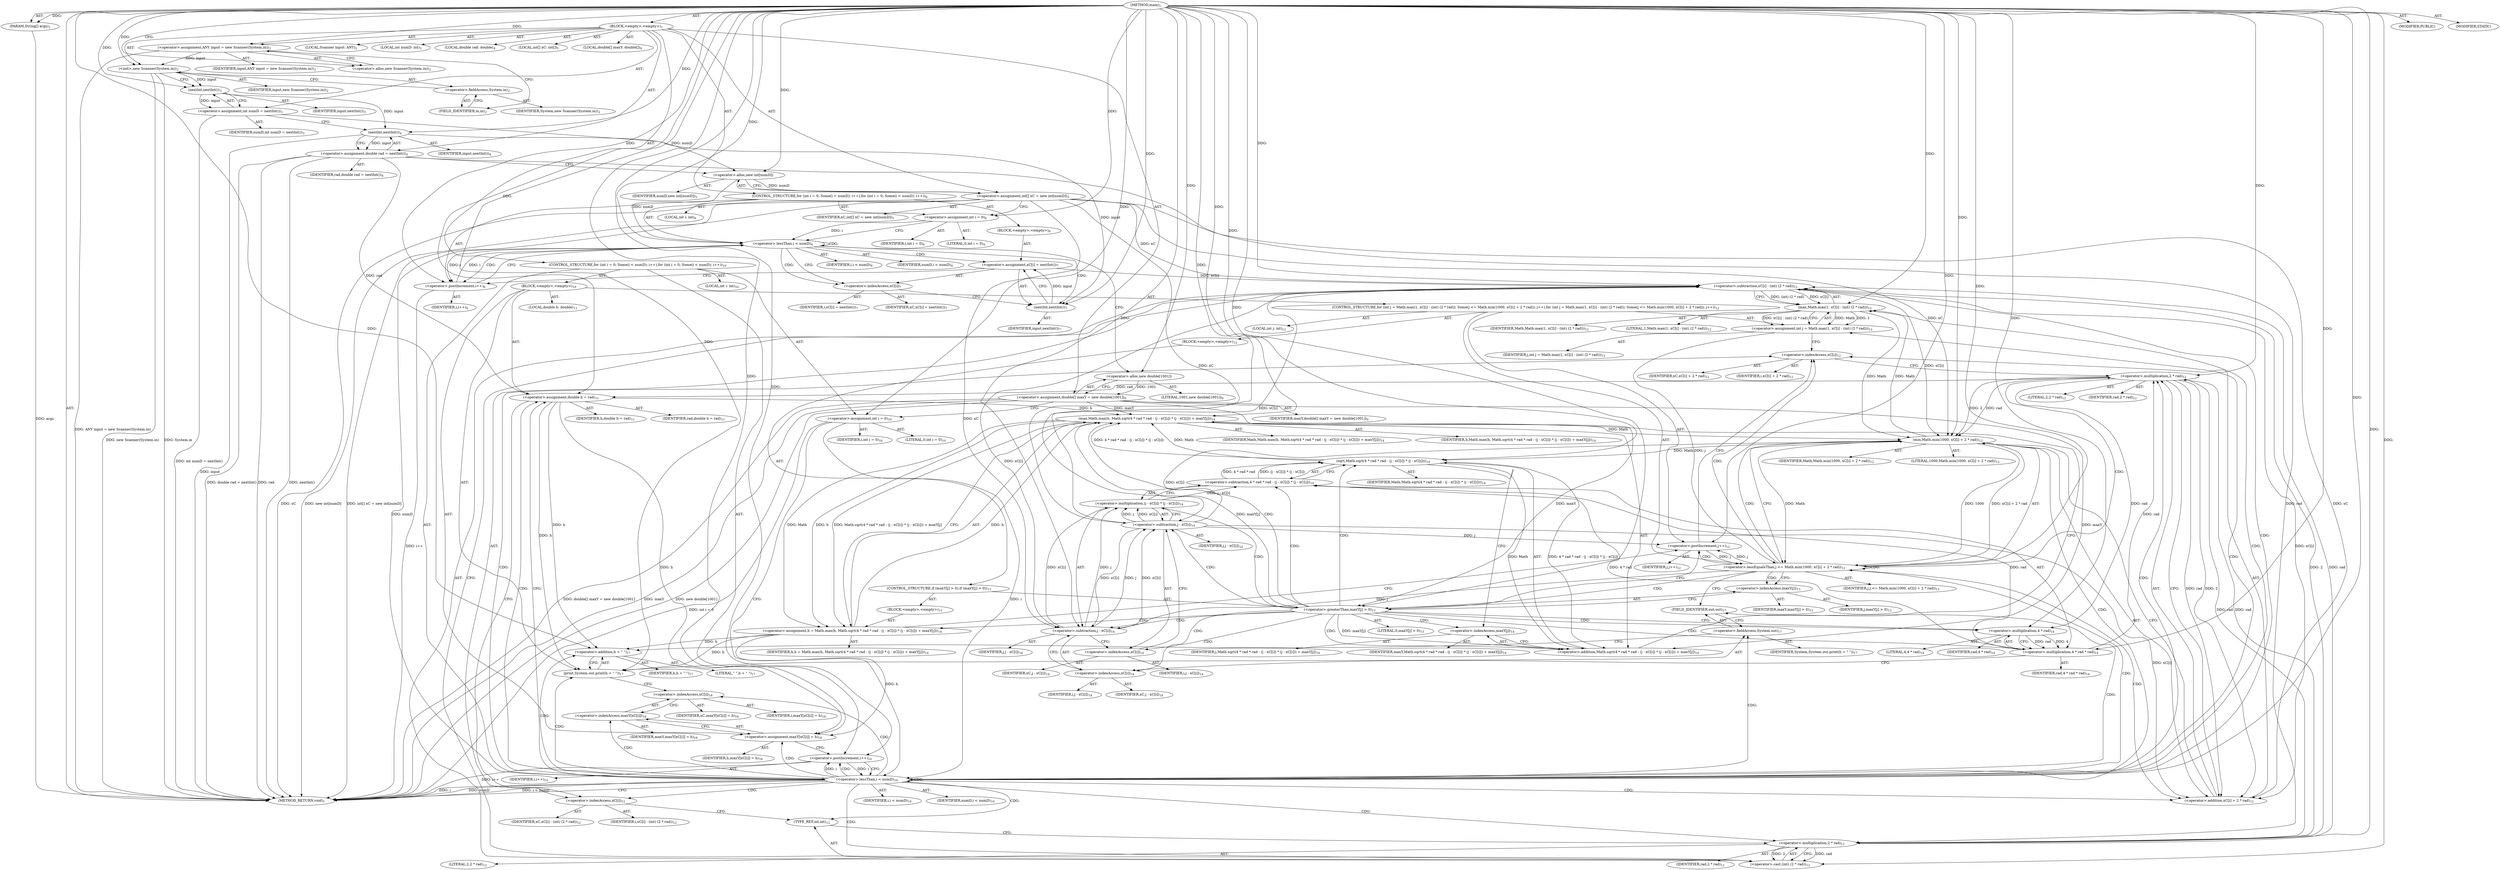 digraph "main" {  
"19" [label = <(METHOD,main)<SUB>1</SUB>> ]
"20" [label = <(PARAM,String[] args)<SUB>1</SUB>> ]
"21" [label = <(BLOCK,&lt;empty&gt;,&lt;empty&gt;)<SUB>1</SUB>> ]
"4" [label = <(LOCAL,Scanner input: ANY)<SUB>2</SUB>> ]
"22" [label = <(&lt;operator&gt;.assignment,ANY input = new Scanner(System.in))<SUB>2</SUB>> ]
"23" [label = <(IDENTIFIER,input,ANY input = new Scanner(System.in))<SUB>2</SUB>> ]
"24" [label = <(&lt;operator&gt;.alloc,new Scanner(System.in))<SUB>2</SUB>> ]
"25" [label = <(&lt;init&gt;,new Scanner(System.in))<SUB>2</SUB>> ]
"3" [label = <(IDENTIFIER,input,new Scanner(System.in))<SUB>2</SUB>> ]
"26" [label = <(&lt;operator&gt;.fieldAccess,System.in)<SUB>2</SUB>> ]
"27" [label = <(IDENTIFIER,System,new Scanner(System.in))<SUB>2</SUB>> ]
"28" [label = <(FIELD_IDENTIFIER,in,in)<SUB>2</SUB>> ]
"29" [label = <(LOCAL,int numD: int)<SUB>3</SUB>> ]
"30" [label = <(&lt;operator&gt;.assignment,int numD = nextInt())<SUB>3</SUB>> ]
"31" [label = <(IDENTIFIER,numD,int numD = nextInt())<SUB>3</SUB>> ]
"32" [label = <(nextInt,nextInt())<SUB>3</SUB>> ]
"33" [label = <(IDENTIFIER,input,nextInt())<SUB>3</SUB>> ]
"34" [label = <(LOCAL,double rad: double)<SUB>4</SUB>> ]
"35" [label = <(&lt;operator&gt;.assignment,double rad = nextInt())<SUB>4</SUB>> ]
"36" [label = <(IDENTIFIER,rad,double rad = nextInt())<SUB>4</SUB>> ]
"37" [label = <(nextInt,nextInt())<SUB>4</SUB>> ]
"38" [label = <(IDENTIFIER,input,nextInt())<SUB>4</SUB>> ]
"39" [label = <(LOCAL,int[] xC: int[])<SUB>5</SUB>> ]
"40" [label = <(&lt;operator&gt;.assignment,int[] xC = new int[numD])<SUB>5</SUB>> ]
"41" [label = <(IDENTIFIER,xC,int[] xC = new int[numD])<SUB>5</SUB>> ]
"42" [label = <(&lt;operator&gt;.alloc,new int[numD])> ]
"43" [label = <(IDENTIFIER,numD,new int[numD])<SUB>5</SUB>> ]
"44" [label = <(CONTROL_STRUCTURE,for (int i = 0; Some(i &lt; numD); i++),for (int i = 0; Some(i &lt; numD); i++))<SUB>6</SUB>> ]
"45" [label = <(LOCAL,int i: int)<SUB>6</SUB>> ]
"46" [label = <(&lt;operator&gt;.assignment,int i = 0)<SUB>6</SUB>> ]
"47" [label = <(IDENTIFIER,i,int i = 0)<SUB>6</SUB>> ]
"48" [label = <(LITERAL,0,int i = 0)<SUB>6</SUB>> ]
"49" [label = <(&lt;operator&gt;.lessThan,i &lt; numD)<SUB>6</SUB>> ]
"50" [label = <(IDENTIFIER,i,i &lt; numD)<SUB>6</SUB>> ]
"51" [label = <(IDENTIFIER,numD,i &lt; numD)<SUB>6</SUB>> ]
"52" [label = <(&lt;operator&gt;.postIncrement,i++)<SUB>6</SUB>> ]
"53" [label = <(IDENTIFIER,i,i++)<SUB>6</SUB>> ]
"54" [label = <(BLOCK,&lt;empty&gt;,&lt;empty&gt;)<SUB>6</SUB>> ]
"55" [label = <(&lt;operator&gt;.assignment,xC[i] = nextInt())<SUB>7</SUB>> ]
"56" [label = <(&lt;operator&gt;.indexAccess,xC[i])<SUB>7</SUB>> ]
"57" [label = <(IDENTIFIER,xC,xC[i] = nextInt())<SUB>7</SUB>> ]
"58" [label = <(IDENTIFIER,i,xC[i] = nextInt())<SUB>7</SUB>> ]
"59" [label = <(nextInt,nextInt())<SUB>7</SUB>> ]
"60" [label = <(IDENTIFIER,input,nextInt())<SUB>7</SUB>> ]
"61" [label = <(LOCAL,double[] maxY: double[])<SUB>9</SUB>> ]
"62" [label = <(&lt;operator&gt;.assignment,double[] maxY = new double[1001])<SUB>9</SUB>> ]
"63" [label = <(IDENTIFIER,maxY,double[] maxY = new double[1001])<SUB>9</SUB>> ]
"64" [label = <(&lt;operator&gt;.alloc,new double[1001])> ]
"65" [label = <(LITERAL,1001,new double[1001])<SUB>9</SUB>> ]
"66" [label = <(CONTROL_STRUCTURE,for (int i = 0; Some(i &lt; numD); i++),for (int i = 0; Some(i &lt; numD); i++))<SUB>10</SUB>> ]
"67" [label = <(LOCAL,int i: int)<SUB>10</SUB>> ]
"68" [label = <(&lt;operator&gt;.assignment,int i = 0)<SUB>10</SUB>> ]
"69" [label = <(IDENTIFIER,i,int i = 0)<SUB>10</SUB>> ]
"70" [label = <(LITERAL,0,int i = 0)<SUB>10</SUB>> ]
"71" [label = <(&lt;operator&gt;.lessThan,i &lt; numD)<SUB>10</SUB>> ]
"72" [label = <(IDENTIFIER,i,i &lt; numD)<SUB>10</SUB>> ]
"73" [label = <(IDENTIFIER,numD,i &lt; numD)<SUB>10</SUB>> ]
"74" [label = <(&lt;operator&gt;.postIncrement,i++)<SUB>10</SUB>> ]
"75" [label = <(IDENTIFIER,i,i++)<SUB>10</SUB>> ]
"76" [label = <(BLOCK,&lt;empty&gt;,&lt;empty&gt;)<SUB>10</SUB>> ]
"77" [label = <(LOCAL,double h: double)<SUB>11</SUB>> ]
"78" [label = <(&lt;operator&gt;.assignment,double h = rad)<SUB>11</SUB>> ]
"79" [label = <(IDENTIFIER,h,double h = rad)<SUB>11</SUB>> ]
"80" [label = <(IDENTIFIER,rad,double h = rad)<SUB>11</SUB>> ]
"81" [label = <(CONTROL_STRUCTURE,for (int j = Math.max(1, xC[i] - (int) (2 * rad)); Some(j &lt;= Math.min(1000, xC[i] + 2 * rad)); j++),for (int j = Math.max(1, xC[i] - (int) (2 * rad)); Some(j &lt;= Math.min(1000, xC[i] + 2 * rad)); j++))<SUB>12</SUB>> ]
"82" [label = <(LOCAL,int j: int)<SUB>12</SUB>> ]
"83" [label = <(&lt;operator&gt;.assignment,int j = Math.max(1, xC[i] - (int) (2 * rad)))<SUB>12</SUB>> ]
"84" [label = <(IDENTIFIER,j,int j = Math.max(1, xC[i] - (int) (2 * rad)))<SUB>12</SUB>> ]
"85" [label = <(max,Math.max(1, xC[i] - (int) (2 * rad)))<SUB>12</SUB>> ]
"86" [label = <(IDENTIFIER,Math,Math.max(1, xC[i] - (int) (2 * rad)))<SUB>12</SUB>> ]
"87" [label = <(LITERAL,1,Math.max(1, xC[i] - (int) (2 * rad)))<SUB>12</SUB>> ]
"88" [label = <(&lt;operator&gt;.subtraction,xC[i] - (int) (2 * rad))<SUB>12</SUB>> ]
"89" [label = <(&lt;operator&gt;.indexAccess,xC[i])<SUB>12</SUB>> ]
"90" [label = <(IDENTIFIER,xC,xC[i] - (int) (2 * rad))<SUB>12</SUB>> ]
"91" [label = <(IDENTIFIER,i,xC[i] - (int) (2 * rad))<SUB>12</SUB>> ]
"92" [label = <(&lt;operator&gt;.cast,(int) (2 * rad))<SUB>12</SUB>> ]
"93" [label = <(TYPE_REF,int,int)<SUB>12</SUB>> ]
"94" [label = <(&lt;operator&gt;.multiplication,2 * rad)<SUB>12</SUB>> ]
"95" [label = <(LITERAL,2,2 * rad)<SUB>12</SUB>> ]
"96" [label = <(IDENTIFIER,rad,2 * rad)<SUB>12</SUB>> ]
"97" [label = <(&lt;operator&gt;.lessEqualsThan,j &lt;= Math.min(1000, xC[i] + 2 * rad))<SUB>12</SUB>> ]
"98" [label = <(IDENTIFIER,j,j &lt;= Math.min(1000, xC[i] + 2 * rad))<SUB>12</SUB>> ]
"99" [label = <(min,Math.min(1000, xC[i] + 2 * rad))<SUB>12</SUB>> ]
"100" [label = <(IDENTIFIER,Math,Math.min(1000, xC[i] + 2 * rad))<SUB>12</SUB>> ]
"101" [label = <(LITERAL,1000,Math.min(1000, xC[i] + 2 * rad))<SUB>12</SUB>> ]
"102" [label = <(&lt;operator&gt;.addition,xC[i] + 2 * rad)<SUB>12</SUB>> ]
"103" [label = <(&lt;operator&gt;.indexAccess,xC[i])<SUB>12</SUB>> ]
"104" [label = <(IDENTIFIER,xC,xC[i] + 2 * rad)<SUB>12</SUB>> ]
"105" [label = <(IDENTIFIER,i,xC[i] + 2 * rad)<SUB>12</SUB>> ]
"106" [label = <(&lt;operator&gt;.multiplication,2 * rad)<SUB>12</SUB>> ]
"107" [label = <(LITERAL,2,2 * rad)<SUB>12</SUB>> ]
"108" [label = <(IDENTIFIER,rad,2 * rad)<SUB>12</SUB>> ]
"109" [label = <(&lt;operator&gt;.postIncrement,j++)<SUB>12</SUB>> ]
"110" [label = <(IDENTIFIER,j,j++)<SUB>12</SUB>> ]
"111" [label = <(BLOCK,&lt;empty&gt;,&lt;empty&gt;)<SUB>12</SUB>> ]
"112" [label = <(CONTROL_STRUCTURE,if (maxY[j] &gt; 0),if (maxY[j] &gt; 0))<SUB>13</SUB>> ]
"113" [label = <(&lt;operator&gt;.greaterThan,maxY[j] &gt; 0)<SUB>13</SUB>> ]
"114" [label = <(&lt;operator&gt;.indexAccess,maxY[j])<SUB>13</SUB>> ]
"115" [label = <(IDENTIFIER,maxY,maxY[j] &gt; 0)<SUB>13</SUB>> ]
"116" [label = <(IDENTIFIER,j,maxY[j] &gt; 0)<SUB>13</SUB>> ]
"117" [label = <(LITERAL,0,maxY[j] &gt; 0)<SUB>13</SUB>> ]
"118" [label = <(BLOCK,&lt;empty&gt;,&lt;empty&gt;)<SUB>13</SUB>> ]
"119" [label = <(&lt;operator&gt;.assignment,h = Math.max(h, Math.sqrt(4 * rad * rad - (j - xC[i]) * (j - xC[i])) + maxY[j]))<SUB>14</SUB>> ]
"120" [label = <(IDENTIFIER,h,h = Math.max(h, Math.sqrt(4 * rad * rad - (j - xC[i]) * (j - xC[i])) + maxY[j]))<SUB>14</SUB>> ]
"121" [label = <(max,Math.max(h, Math.sqrt(4 * rad * rad - (j - xC[i]) * (j - xC[i])) + maxY[j]))<SUB>14</SUB>> ]
"122" [label = <(IDENTIFIER,Math,Math.max(h, Math.sqrt(4 * rad * rad - (j - xC[i]) * (j - xC[i])) + maxY[j]))<SUB>14</SUB>> ]
"123" [label = <(IDENTIFIER,h,Math.max(h, Math.sqrt(4 * rad * rad - (j - xC[i]) * (j - xC[i])) + maxY[j]))<SUB>14</SUB>> ]
"124" [label = <(&lt;operator&gt;.addition,Math.sqrt(4 * rad * rad - (j - xC[i]) * (j - xC[i])) + maxY[j])<SUB>14</SUB>> ]
"125" [label = <(sqrt,Math.sqrt(4 * rad * rad - (j - xC[i]) * (j - xC[i])))<SUB>14</SUB>> ]
"126" [label = <(IDENTIFIER,Math,Math.sqrt(4 * rad * rad - (j - xC[i]) * (j - xC[i])))<SUB>14</SUB>> ]
"127" [label = <(&lt;operator&gt;.subtraction,4 * rad * rad - (j - xC[i]) * (j - xC[i]))<SUB>14</SUB>> ]
"128" [label = <(&lt;operator&gt;.multiplication,4 * rad * rad)<SUB>14</SUB>> ]
"129" [label = <(&lt;operator&gt;.multiplication,4 * rad)<SUB>14</SUB>> ]
"130" [label = <(LITERAL,4,4 * rad)<SUB>14</SUB>> ]
"131" [label = <(IDENTIFIER,rad,4 * rad)<SUB>14</SUB>> ]
"132" [label = <(IDENTIFIER,rad,4 * rad * rad)<SUB>14</SUB>> ]
"133" [label = <(&lt;operator&gt;.multiplication,(j - xC[i]) * (j - xC[i]))<SUB>14</SUB>> ]
"134" [label = <(&lt;operator&gt;.subtraction,j - xC[i])<SUB>14</SUB>> ]
"135" [label = <(IDENTIFIER,j,j - xC[i])<SUB>14</SUB>> ]
"136" [label = <(&lt;operator&gt;.indexAccess,xC[i])<SUB>14</SUB>> ]
"137" [label = <(IDENTIFIER,xC,j - xC[i])<SUB>14</SUB>> ]
"138" [label = <(IDENTIFIER,i,j - xC[i])<SUB>14</SUB>> ]
"139" [label = <(&lt;operator&gt;.subtraction,j - xC[i])<SUB>14</SUB>> ]
"140" [label = <(IDENTIFIER,j,j - xC[i])<SUB>14</SUB>> ]
"141" [label = <(&lt;operator&gt;.indexAccess,xC[i])<SUB>14</SUB>> ]
"142" [label = <(IDENTIFIER,xC,j - xC[i])<SUB>14</SUB>> ]
"143" [label = <(IDENTIFIER,i,j - xC[i])<SUB>14</SUB>> ]
"144" [label = <(&lt;operator&gt;.indexAccess,maxY[j])<SUB>14</SUB>> ]
"145" [label = <(IDENTIFIER,maxY,Math.sqrt(4 * rad * rad - (j - xC[i]) * (j - xC[i])) + maxY[j])<SUB>14</SUB>> ]
"146" [label = <(IDENTIFIER,j,Math.sqrt(4 * rad * rad - (j - xC[i]) * (j - xC[i])) + maxY[j])<SUB>14</SUB>> ]
"147" [label = <(print,System.out.print(h + &quot; &quot;))<SUB>17</SUB>> ]
"148" [label = <(&lt;operator&gt;.fieldAccess,System.out)<SUB>17</SUB>> ]
"149" [label = <(IDENTIFIER,System,System.out.print(h + &quot; &quot;))<SUB>17</SUB>> ]
"150" [label = <(FIELD_IDENTIFIER,out,out)<SUB>17</SUB>> ]
"151" [label = <(&lt;operator&gt;.addition,h + &quot; &quot;)<SUB>17</SUB>> ]
"152" [label = <(IDENTIFIER,h,h + &quot; &quot;)<SUB>17</SUB>> ]
"153" [label = <(LITERAL,&quot; &quot;,h + &quot; &quot;)<SUB>17</SUB>> ]
"154" [label = <(&lt;operator&gt;.assignment,maxY[xC[i]] = h)<SUB>18</SUB>> ]
"155" [label = <(&lt;operator&gt;.indexAccess,maxY[xC[i]])<SUB>18</SUB>> ]
"156" [label = <(IDENTIFIER,maxY,maxY[xC[i]] = h)<SUB>18</SUB>> ]
"157" [label = <(&lt;operator&gt;.indexAccess,xC[i])<SUB>18</SUB>> ]
"158" [label = <(IDENTIFIER,xC,maxY[xC[i]] = h)<SUB>18</SUB>> ]
"159" [label = <(IDENTIFIER,i,maxY[xC[i]] = h)<SUB>18</SUB>> ]
"160" [label = <(IDENTIFIER,h,maxY[xC[i]] = h)<SUB>18</SUB>> ]
"161" [label = <(MODIFIER,PUBLIC)> ]
"162" [label = <(MODIFIER,STATIC)> ]
"163" [label = <(METHOD_RETURN,void)<SUB>1</SUB>> ]
  "19" -> "20"  [ label = "AST: "] 
  "19" -> "21"  [ label = "AST: "] 
  "19" -> "161"  [ label = "AST: "] 
  "19" -> "162"  [ label = "AST: "] 
  "19" -> "163"  [ label = "AST: "] 
  "21" -> "4"  [ label = "AST: "] 
  "21" -> "22"  [ label = "AST: "] 
  "21" -> "25"  [ label = "AST: "] 
  "21" -> "29"  [ label = "AST: "] 
  "21" -> "30"  [ label = "AST: "] 
  "21" -> "34"  [ label = "AST: "] 
  "21" -> "35"  [ label = "AST: "] 
  "21" -> "39"  [ label = "AST: "] 
  "21" -> "40"  [ label = "AST: "] 
  "21" -> "44"  [ label = "AST: "] 
  "21" -> "61"  [ label = "AST: "] 
  "21" -> "62"  [ label = "AST: "] 
  "21" -> "66"  [ label = "AST: "] 
  "22" -> "23"  [ label = "AST: "] 
  "22" -> "24"  [ label = "AST: "] 
  "25" -> "3"  [ label = "AST: "] 
  "25" -> "26"  [ label = "AST: "] 
  "26" -> "27"  [ label = "AST: "] 
  "26" -> "28"  [ label = "AST: "] 
  "30" -> "31"  [ label = "AST: "] 
  "30" -> "32"  [ label = "AST: "] 
  "32" -> "33"  [ label = "AST: "] 
  "35" -> "36"  [ label = "AST: "] 
  "35" -> "37"  [ label = "AST: "] 
  "37" -> "38"  [ label = "AST: "] 
  "40" -> "41"  [ label = "AST: "] 
  "40" -> "42"  [ label = "AST: "] 
  "42" -> "43"  [ label = "AST: "] 
  "44" -> "45"  [ label = "AST: "] 
  "44" -> "46"  [ label = "AST: "] 
  "44" -> "49"  [ label = "AST: "] 
  "44" -> "52"  [ label = "AST: "] 
  "44" -> "54"  [ label = "AST: "] 
  "46" -> "47"  [ label = "AST: "] 
  "46" -> "48"  [ label = "AST: "] 
  "49" -> "50"  [ label = "AST: "] 
  "49" -> "51"  [ label = "AST: "] 
  "52" -> "53"  [ label = "AST: "] 
  "54" -> "55"  [ label = "AST: "] 
  "55" -> "56"  [ label = "AST: "] 
  "55" -> "59"  [ label = "AST: "] 
  "56" -> "57"  [ label = "AST: "] 
  "56" -> "58"  [ label = "AST: "] 
  "59" -> "60"  [ label = "AST: "] 
  "62" -> "63"  [ label = "AST: "] 
  "62" -> "64"  [ label = "AST: "] 
  "64" -> "65"  [ label = "AST: "] 
  "66" -> "67"  [ label = "AST: "] 
  "66" -> "68"  [ label = "AST: "] 
  "66" -> "71"  [ label = "AST: "] 
  "66" -> "74"  [ label = "AST: "] 
  "66" -> "76"  [ label = "AST: "] 
  "68" -> "69"  [ label = "AST: "] 
  "68" -> "70"  [ label = "AST: "] 
  "71" -> "72"  [ label = "AST: "] 
  "71" -> "73"  [ label = "AST: "] 
  "74" -> "75"  [ label = "AST: "] 
  "76" -> "77"  [ label = "AST: "] 
  "76" -> "78"  [ label = "AST: "] 
  "76" -> "81"  [ label = "AST: "] 
  "76" -> "147"  [ label = "AST: "] 
  "76" -> "154"  [ label = "AST: "] 
  "78" -> "79"  [ label = "AST: "] 
  "78" -> "80"  [ label = "AST: "] 
  "81" -> "82"  [ label = "AST: "] 
  "81" -> "83"  [ label = "AST: "] 
  "81" -> "97"  [ label = "AST: "] 
  "81" -> "109"  [ label = "AST: "] 
  "81" -> "111"  [ label = "AST: "] 
  "83" -> "84"  [ label = "AST: "] 
  "83" -> "85"  [ label = "AST: "] 
  "85" -> "86"  [ label = "AST: "] 
  "85" -> "87"  [ label = "AST: "] 
  "85" -> "88"  [ label = "AST: "] 
  "88" -> "89"  [ label = "AST: "] 
  "88" -> "92"  [ label = "AST: "] 
  "89" -> "90"  [ label = "AST: "] 
  "89" -> "91"  [ label = "AST: "] 
  "92" -> "93"  [ label = "AST: "] 
  "92" -> "94"  [ label = "AST: "] 
  "94" -> "95"  [ label = "AST: "] 
  "94" -> "96"  [ label = "AST: "] 
  "97" -> "98"  [ label = "AST: "] 
  "97" -> "99"  [ label = "AST: "] 
  "99" -> "100"  [ label = "AST: "] 
  "99" -> "101"  [ label = "AST: "] 
  "99" -> "102"  [ label = "AST: "] 
  "102" -> "103"  [ label = "AST: "] 
  "102" -> "106"  [ label = "AST: "] 
  "103" -> "104"  [ label = "AST: "] 
  "103" -> "105"  [ label = "AST: "] 
  "106" -> "107"  [ label = "AST: "] 
  "106" -> "108"  [ label = "AST: "] 
  "109" -> "110"  [ label = "AST: "] 
  "111" -> "112"  [ label = "AST: "] 
  "112" -> "113"  [ label = "AST: "] 
  "112" -> "118"  [ label = "AST: "] 
  "113" -> "114"  [ label = "AST: "] 
  "113" -> "117"  [ label = "AST: "] 
  "114" -> "115"  [ label = "AST: "] 
  "114" -> "116"  [ label = "AST: "] 
  "118" -> "119"  [ label = "AST: "] 
  "119" -> "120"  [ label = "AST: "] 
  "119" -> "121"  [ label = "AST: "] 
  "121" -> "122"  [ label = "AST: "] 
  "121" -> "123"  [ label = "AST: "] 
  "121" -> "124"  [ label = "AST: "] 
  "124" -> "125"  [ label = "AST: "] 
  "124" -> "144"  [ label = "AST: "] 
  "125" -> "126"  [ label = "AST: "] 
  "125" -> "127"  [ label = "AST: "] 
  "127" -> "128"  [ label = "AST: "] 
  "127" -> "133"  [ label = "AST: "] 
  "128" -> "129"  [ label = "AST: "] 
  "128" -> "132"  [ label = "AST: "] 
  "129" -> "130"  [ label = "AST: "] 
  "129" -> "131"  [ label = "AST: "] 
  "133" -> "134"  [ label = "AST: "] 
  "133" -> "139"  [ label = "AST: "] 
  "134" -> "135"  [ label = "AST: "] 
  "134" -> "136"  [ label = "AST: "] 
  "136" -> "137"  [ label = "AST: "] 
  "136" -> "138"  [ label = "AST: "] 
  "139" -> "140"  [ label = "AST: "] 
  "139" -> "141"  [ label = "AST: "] 
  "141" -> "142"  [ label = "AST: "] 
  "141" -> "143"  [ label = "AST: "] 
  "144" -> "145"  [ label = "AST: "] 
  "144" -> "146"  [ label = "AST: "] 
  "147" -> "148"  [ label = "AST: "] 
  "147" -> "151"  [ label = "AST: "] 
  "148" -> "149"  [ label = "AST: "] 
  "148" -> "150"  [ label = "AST: "] 
  "151" -> "152"  [ label = "AST: "] 
  "151" -> "153"  [ label = "AST: "] 
  "154" -> "155"  [ label = "AST: "] 
  "154" -> "160"  [ label = "AST: "] 
  "155" -> "156"  [ label = "AST: "] 
  "155" -> "157"  [ label = "AST: "] 
  "157" -> "158"  [ label = "AST: "] 
  "157" -> "159"  [ label = "AST: "] 
  "22" -> "28"  [ label = "CFG: "] 
  "25" -> "32"  [ label = "CFG: "] 
  "30" -> "37"  [ label = "CFG: "] 
  "35" -> "42"  [ label = "CFG: "] 
  "40" -> "46"  [ label = "CFG: "] 
  "62" -> "68"  [ label = "CFG: "] 
  "24" -> "22"  [ label = "CFG: "] 
  "26" -> "25"  [ label = "CFG: "] 
  "32" -> "30"  [ label = "CFG: "] 
  "37" -> "35"  [ label = "CFG: "] 
  "42" -> "40"  [ label = "CFG: "] 
  "46" -> "49"  [ label = "CFG: "] 
  "49" -> "56"  [ label = "CFG: "] 
  "49" -> "64"  [ label = "CFG: "] 
  "52" -> "49"  [ label = "CFG: "] 
  "64" -> "62"  [ label = "CFG: "] 
  "68" -> "71"  [ label = "CFG: "] 
  "71" -> "163"  [ label = "CFG: "] 
  "71" -> "78"  [ label = "CFG: "] 
  "74" -> "71"  [ label = "CFG: "] 
  "28" -> "26"  [ label = "CFG: "] 
  "55" -> "52"  [ label = "CFG: "] 
  "78" -> "89"  [ label = "CFG: "] 
  "147" -> "157"  [ label = "CFG: "] 
  "154" -> "74"  [ label = "CFG: "] 
  "56" -> "59"  [ label = "CFG: "] 
  "59" -> "55"  [ label = "CFG: "] 
  "83" -> "103"  [ label = "CFG: "] 
  "97" -> "114"  [ label = "CFG: "] 
  "97" -> "150"  [ label = "CFG: "] 
  "109" -> "103"  [ label = "CFG: "] 
  "148" -> "151"  [ label = "CFG: "] 
  "151" -> "147"  [ label = "CFG: "] 
  "155" -> "154"  [ label = "CFG: "] 
  "85" -> "83"  [ label = "CFG: "] 
  "99" -> "97"  [ label = "CFG: "] 
  "150" -> "148"  [ label = "CFG: "] 
  "157" -> "155"  [ label = "CFG: "] 
  "88" -> "85"  [ label = "CFG: "] 
  "102" -> "99"  [ label = "CFG: "] 
  "113" -> "129"  [ label = "CFG: "] 
  "113" -> "109"  [ label = "CFG: "] 
  "89" -> "93"  [ label = "CFG: "] 
  "92" -> "88"  [ label = "CFG: "] 
  "103" -> "106"  [ label = "CFG: "] 
  "106" -> "102"  [ label = "CFG: "] 
  "114" -> "113"  [ label = "CFG: "] 
  "119" -> "109"  [ label = "CFG: "] 
  "93" -> "94"  [ label = "CFG: "] 
  "94" -> "92"  [ label = "CFG: "] 
  "121" -> "119"  [ label = "CFG: "] 
  "124" -> "121"  [ label = "CFG: "] 
  "125" -> "144"  [ label = "CFG: "] 
  "144" -> "124"  [ label = "CFG: "] 
  "127" -> "125"  [ label = "CFG: "] 
  "128" -> "136"  [ label = "CFG: "] 
  "133" -> "127"  [ label = "CFG: "] 
  "129" -> "128"  [ label = "CFG: "] 
  "134" -> "141"  [ label = "CFG: "] 
  "139" -> "133"  [ label = "CFG: "] 
  "136" -> "134"  [ label = "CFG: "] 
  "141" -> "139"  [ label = "CFG: "] 
  "19" -> "24"  [ label = "CFG: "] 
  "20" -> "163"  [ label = "DDG: args"] 
  "22" -> "163"  [ label = "DDG: ANY input = new Scanner(System.in)"] 
  "25" -> "163"  [ label = "DDG: System.in"] 
  "25" -> "163"  [ label = "DDG: new Scanner(System.in)"] 
  "30" -> "163"  [ label = "DDG: int numD = nextInt()"] 
  "35" -> "163"  [ label = "DDG: rad"] 
  "37" -> "163"  [ label = "DDG: input"] 
  "35" -> "163"  [ label = "DDG: nextInt()"] 
  "35" -> "163"  [ label = "DDG: double rad = nextInt()"] 
  "40" -> "163"  [ label = "DDG: xC"] 
  "40" -> "163"  [ label = "DDG: new int[numD]"] 
  "40" -> "163"  [ label = "DDG: int[] xC = new int[numD]"] 
  "62" -> "163"  [ label = "DDG: maxY"] 
  "62" -> "163"  [ label = "DDG: new double[1001]"] 
  "62" -> "163"  [ label = "DDG: double[] maxY = new double[1001]"] 
  "68" -> "163"  [ label = "DDG: int i = 0"] 
  "71" -> "163"  [ label = "DDG: i"] 
  "71" -> "163"  [ label = "DDG: numD"] 
  "71" -> "163"  [ label = "DDG: i &lt; numD"] 
  "74" -> "163"  [ label = "DDG: i++"] 
  "52" -> "163"  [ label = "DDG: i++"] 
  "19" -> "20"  [ label = "DDG: "] 
  "19" -> "22"  [ label = "DDG: "] 
  "32" -> "30"  [ label = "DDG: input"] 
  "37" -> "35"  [ label = "DDG: input"] 
  "42" -> "40"  [ label = "DDG: numD"] 
  "64" -> "62"  [ label = "DDG: 1001"] 
  "22" -> "25"  [ label = "DDG: input"] 
  "19" -> "25"  [ label = "DDG: "] 
  "19" -> "46"  [ label = "DDG: "] 
  "19" -> "68"  [ label = "DDG: "] 
  "25" -> "32"  [ label = "DDG: input"] 
  "19" -> "32"  [ label = "DDG: "] 
  "32" -> "37"  [ label = "DDG: input"] 
  "19" -> "37"  [ label = "DDG: "] 
  "30" -> "42"  [ label = "DDG: numD"] 
  "19" -> "42"  [ label = "DDG: "] 
  "46" -> "49"  [ label = "DDG: i"] 
  "52" -> "49"  [ label = "DDG: i"] 
  "19" -> "49"  [ label = "DDG: "] 
  "42" -> "49"  [ label = "DDG: numD"] 
  "49" -> "52"  [ label = "DDG: i"] 
  "19" -> "52"  [ label = "DDG: "] 
  "59" -> "55"  [ label = "DDG: input"] 
  "19" -> "64"  [ label = "DDG: "] 
  "68" -> "71"  [ label = "DDG: i"] 
  "74" -> "71"  [ label = "DDG: i"] 
  "19" -> "71"  [ label = "DDG: "] 
  "49" -> "71"  [ label = "DDG: numD"] 
  "71" -> "74"  [ label = "DDG: i"] 
  "19" -> "74"  [ label = "DDG: "] 
  "35" -> "78"  [ label = "DDG: rad"] 
  "106" -> "78"  [ label = "DDG: rad"] 
  "19" -> "78"  [ label = "DDG: "] 
  "19" -> "154"  [ label = "DDG: "] 
  "78" -> "154"  [ label = "DDG: h"] 
  "119" -> "154"  [ label = "DDG: h"] 
  "85" -> "83"  [ label = "DDG: Math"] 
  "85" -> "83"  [ label = "DDG: 1"] 
  "85" -> "83"  [ label = "DDG: xC[i] - (int) (2 * rad)"] 
  "78" -> "147"  [ label = "DDG: h"] 
  "119" -> "147"  [ label = "DDG: h"] 
  "19" -> "147"  [ label = "DDG: "] 
  "37" -> "59"  [ label = "DDG: input"] 
  "19" -> "59"  [ label = "DDG: "] 
  "83" -> "97"  [ label = "DDG: j"] 
  "109" -> "97"  [ label = "DDG: j"] 
  "19" -> "97"  [ label = "DDG: "] 
  "99" -> "97"  [ label = "DDG: Math"] 
  "99" -> "97"  [ label = "DDG: 1000"] 
  "99" -> "97"  [ label = "DDG: xC[i] + 2 * rad"] 
  "97" -> "109"  [ label = "DDG: j"] 
  "139" -> "109"  [ label = "DDG: j"] 
  "19" -> "109"  [ label = "DDG: "] 
  "78" -> "151"  [ label = "DDG: h"] 
  "119" -> "151"  [ label = "DDG: h"] 
  "19" -> "151"  [ label = "DDG: "] 
  "99" -> "85"  [ label = "DDG: Math"] 
  "19" -> "85"  [ label = "DDG: "] 
  "88" -> "85"  [ label = "DDG: xC[i]"] 
  "88" -> "85"  [ label = "DDG: (int) (2 * rad)"] 
  "85" -> "99"  [ label = "DDG: Math"] 
  "121" -> "99"  [ label = "DDG: Math"] 
  "19" -> "99"  [ label = "DDG: "] 
  "40" -> "99"  [ label = "DDG: xC"] 
  "88" -> "99"  [ label = "DDG: xC[i]"] 
  "139" -> "99"  [ label = "DDG: xC[i]"] 
  "106" -> "99"  [ label = "DDG: 2"] 
  "106" -> "99"  [ label = "DDG: rad"] 
  "40" -> "88"  [ label = "DDG: xC"] 
  "55" -> "88"  [ label = "DDG: xC[i]"] 
  "139" -> "88"  [ label = "DDG: xC[i]"] 
  "19" -> "88"  [ label = "DDG: "] 
  "94" -> "88"  [ label = "DDG: 2"] 
  "94" -> "88"  [ label = "DDG: rad"] 
  "40" -> "102"  [ label = "DDG: xC"] 
  "88" -> "102"  [ label = "DDG: xC[i]"] 
  "139" -> "102"  [ label = "DDG: xC[i]"] 
  "106" -> "102"  [ label = "DDG: 2"] 
  "106" -> "102"  [ label = "DDG: rad"] 
  "62" -> "113"  [ label = "DDG: maxY"] 
  "19" -> "113"  [ label = "DDG: "] 
  "121" -> "119"  [ label = "DDG: Math"] 
  "121" -> "119"  [ label = "DDG: h"] 
  "121" -> "119"  [ label = "DDG: Math.sqrt(4 * rad * rad - (j - xC[i]) * (j - xC[i])) + maxY[j]"] 
  "19" -> "92"  [ label = "DDG: "] 
  "94" -> "92"  [ label = "DDG: 2"] 
  "94" -> "92"  [ label = "DDG: rad"] 
  "19" -> "106"  [ label = "DDG: "] 
  "94" -> "106"  [ label = "DDG: rad"] 
  "128" -> "106"  [ label = "DDG: rad"] 
  "19" -> "94"  [ label = "DDG: "] 
  "35" -> "94"  [ label = "DDG: rad"] 
  "106" -> "94"  [ label = "DDG: rad"] 
  "125" -> "121"  [ label = "DDG: Math"] 
  "19" -> "121"  [ label = "DDG: "] 
  "78" -> "121"  [ label = "DDG: h"] 
  "119" -> "121"  [ label = "DDG: h"] 
  "125" -> "121"  [ label = "DDG: 4 * rad * rad - (j - xC[i]) * (j - xC[i])"] 
  "62" -> "121"  [ label = "DDG: maxY"] 
  "113" -> "121"  [ label = "DDG: maxY[j]"] 
  "125" -> "124"  [ label = "DDG: Math"] 
  "125" -> "124"  [ label = "DDG: 4 * rad * rad - (j - xC[i]) * (j - xC[i])"] 
  "62" -> "124"  [ label = "DDG: maxY"] 
  "113" -> "124"  [ label = "DDG: maxY[j]"] 
  "99" -> "125"  [ label = "DDG: Math"] 
  "19" -> "125"  [ label = "DDG: "] 
  "127" -> "125"  [ label = "DDG: 4 * rad * rad"] 
  "127" -> "125"  [ label = "DDG: (j - xC[i]) * (j - xC[i])"] 
  "128" -> "127"  [ label = "DDG: 4 * rad"] 
  "128" -> "127"  [ label = "DDG: rad"] 
  "133" -> "127"  [ label = "DDG: j - xC[i]"] 
  "129" -> "128"  [ label = "DDG: 4"] 
  "129" -> "128"  [ label = "DDG: rad"] 
  "19" -> "128"  [ label = "DDG: "] 
  "134" -> "133"  [ label = "DDG: j"] 
  "134" -> "133"  [ label = "DDG: xC[i]"] 
  "139" -> "133"  [ label = "DDG: j"] 
  "139" -> "133"  [ label = "DDG: xC[i]"] 
  "19" -> "129"  [ label = "DDG: "] 
  "106" -> "129"  [ label = "DDG: rad"] 
  "97" -> "134"  [ label = "DDG: j"] 
  "19" -> "134"  [ label = "DDG: "] 
  "40" -> "134"  [ label = "DDG: xC"] 
  "88" -> "134"  [ label = "DDG: xC[i]"] 
  "139" -> "134"  [ label = "DDG: xC[i]"] 
  "134" -> "139"  [ label = "DDG: j"] 
  "19" -> "139"  [ label = "DDG: "] 
  "40" -> "139"  [ label = "DDG: xC"] 
  "134" -> "139"  [ label = "DDG: xC[i]"] 
  "49" -> "49"  [ label = "CDG: "] 
  "49" -> "52"  [ label = "CDG: "] 
  "49" -> "56"  [ label = "CDG: "] 
  "49" -> "59"  [ label = "CDG: "] 
  "49" -> "55"  [ label = "CDG: "] 
  "71" -> "94"  [ label = "CDG: "] 
  "71" -> "89"  [ label = "CDG: "] 
  "71" -> "154"  [ label = "CDG: "] 
  "71" -> "99"  [ label = "CDG: "] 
  "71" -> "102"  [ label = "CDG: "] 
  "71" -> "85"  [ label = "CDG: "] 
  "71" -> "103"  [ label = "CDG: "] 
  "71" -> "150"  [ label = "CDG: "] 
  "71" -> "151"  [ label = "CDG: "] 
  "71" -> "74"  [ label = "CDG: "] 
  "71" -> "92"  [ label = "CDG: "] 
  "71" -> "106"  [ label = "CDG: "] 
  "71" -> "157"  [ label = "CDG: "] 
  "71" -> "97"  [ label = "CDG: "] 
  "71" -> "93"  [ label = "CDG: "] 
  "71" -> "148"  [ label = "CDG: "] 
  "71" -> "83"  [ label = "CDG: "] 
  "71" -> "71"  [ label = "CDG: "] 
  "71" -> "147"  [ label = "CDG: "] 
  "71" -> "88"  [ label = "CDG: "] 
  "71" -> "155"  [ label = "CDG: "] 
  "71" -> "78"  [ label = "CDG: "] 
  "97" -> "113"  [ label = "CDG: "] 
  "97" -> "99"  [ label = "CDG: "] 
  "97" -> "102"  [ label = "CDG: "] 
  "97" -> "114"  [ label = "CDG: "] 
  "97" -> "103"  [ label = "CDG: "] 
  "97" -> "106"  [ label = "CDG: "] 
  "97" -> "97"  [ label = "CDG: "] 
  "97" -> "109"  [ label = "CDG: "] 
  "113" -> "141"  [ label = "CDG: "] 
  "113" -> "136"  [ label = "CDG: "] 
  "113" -> "128"  [ label = "CDG: "] 
  "113" -> "119"  [ label = "CDG: "] 
  "113" -> "121"  [ label = "CDG: "] 
  "113" -> "144"  [ label = "CDG: "] 
  "113" -> "129"  [ label = "CDG: "] 
  "113" -> "134"  [ label = "CDG: "] 
  "113" -> "127"  [ label = "CDG: "] 
  "113" -> "139"  [ label = "CDG: "] 
  "113" -> "124"  [ label = "CDG: "] 
  "113" -> "125"  [ label = "CDG: "] 
  "113" -> "133"  [ label = "CDG: "] 
}
